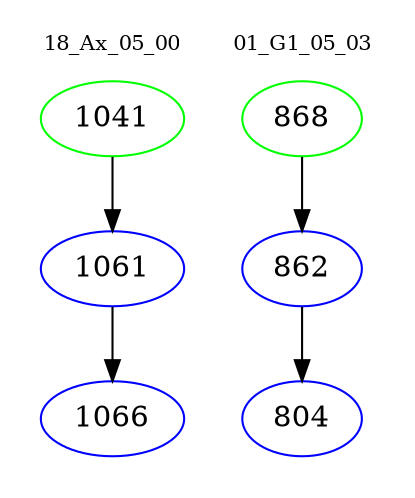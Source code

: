 digraph{
subgraph cluster_0 {
color = white
label = "18_Ax_05_00";
fontsize=10;
T0_1041 [label="1041", color="green"]
T0_1041 -> T0_1061 [color="black"]
T0_1061 [label="1061", color="blue"]
T0_1061 -> T0_1066 [color="black"]
T0_1066 [label="1066", color="blue"]
}
subgraph cluster_1 {
color = white
label = "01_G1_05_03";
fontsize=10;
T1_868 [label="868", color="green"]
T1_868 -> T1_862 [color="black"]
T1_862 [label="862", color="blue"]
T1_862 -> T1_804 [color="black"]
T1_804 [label="804", color="blue"]
}
}
